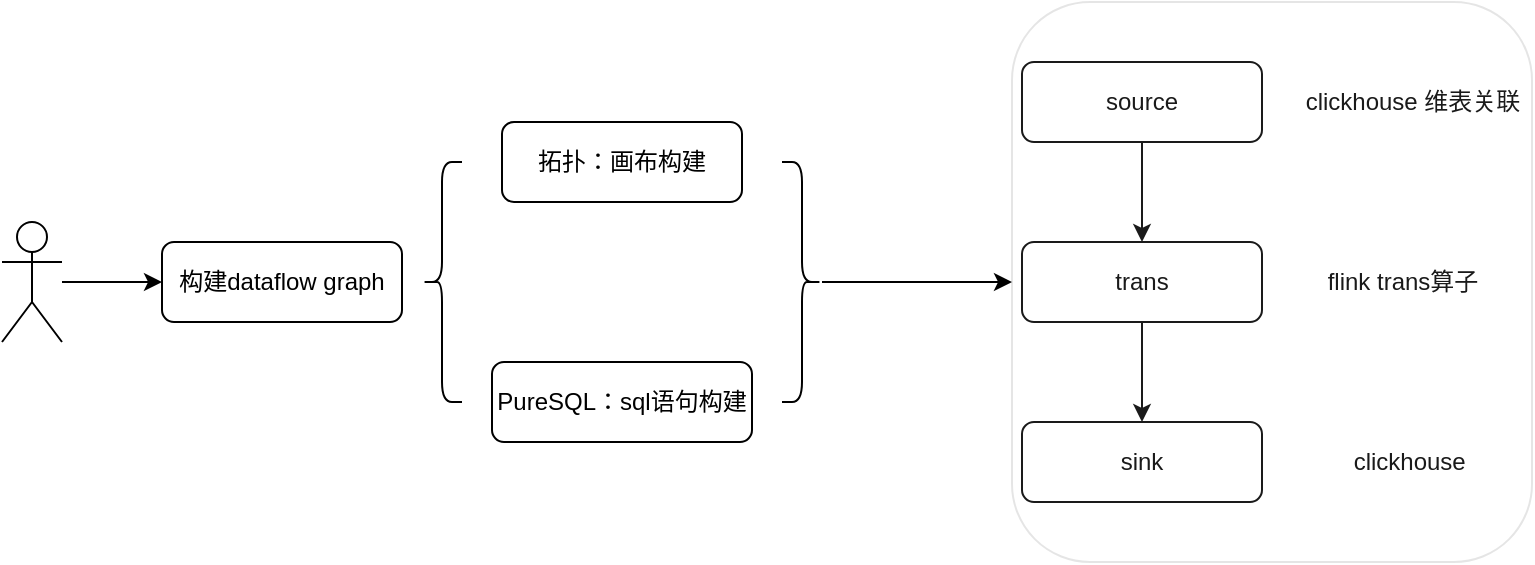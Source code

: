 <mxfile version="14.9.6" type="github">
  <diagram id="6RUL1hKSt60mTli8rKNV" name="Page-1">
    <mxGraphModel dx="1042" dy="1729" grid="1" gridSize="10" guides="1" tooltips="1" connect="1" arrows="1" fold="1" page="1" pageScale="1" pageWidth="827" pageHeight="1169" math="0" shadow="0">
      <root>
        <mxCell id="0" />
        <mxCell id="1" parent="0" />
        <mxCell id="SJTj9x2JXRS4X-2ciBz2-8" value="" style="edgeStyle=orthogonalEdgeStyle;rounded=0;orthogonalLoop=1;jettySize=auto;html=1;" parent="1" source="SJTj9x2JXRS4X-2ciBz2-2" target="SJTj9x2JXRS4X-2ciBz2-6" edge="1">
          <mxGeometry relative="1" as="geometry" />
        </mxCell>
        <mxCell id="SJTj9x2JXRS4X-2ciBz2-2" value="trans" style="rounded=1;whiteSpace=wrap;html=1;" parent="1" vertex="1">
          <mxGeometry x="541" y="-220" width="120" height="40" as="geometry" />
        </mxCell>
        <mxCell id="SJTj9x2JXRS4X-2ciBz2-7" value="" style="edgeStyle=orthogonalEdgeStyle;rounded=0;orthogonalLoop=1;jettySize=auto;html=1;" parent="1" source="SJTj9x2JXRS4X-2ciBz2-5" target="SJTj9x2JXRS4X-2ciBz2-2" edge="1">
          <mxGeometry relative="1" as="geometry" />
        </mxCell>
        <mxCell id="SJTj9x2JXRS4X-2ciBz2-5" value="source" style="rounded=1;whiteSpace=wrap;html=1;" parent="1" vertex="1">
          <mxGeometry x="541" y="-310" width="120" height="40" as="geometry" />
        </mxCell>
        <mxCell id="SJTj9x2JXRS4X-2ciBz2-6" value="sink" style="rounded=1;whiteSpace=wrap;html=1;" parent="1" vertex="1">
          <mxGeometry x="541" y="-130" width="120" height="40" as="geometry" />
        </mxCell>
        <mxCell id="SJTj9x2JXRS4X-2ciBz2-10" value="clickhouse 维表关联" style="text;html=1;align=center;verticalAlign=middle;resizable=0;points=[];autosize=1;strokeColor=none;" parent="1" vertex="1">
          <mxGeometry x="676" y="-300" width="120" height="20" as="geometry" />
        </mxCell>
        <mxCell id="SJTj9x2JXRS4X-2ciBz2-11" value="clickhouse&amp;nbsp;" style="text;html=1;align=center;verticalAlign=middle;resizable=0;points=[];autosize=1;strokeColor=none;" parent="1" vertex="1">
          <mxGeometry x="701" y="-120" width="70" height="20" as="geometry" />
        </mxCell>
        <mxCell id="SJTj9x2JXRS4X-2ciBz2-12" value="flink trans算子" style="text;html=1;align=center;verticalAlign=middle;resizable=0;points=[];autosize=1;strokeColor=none;" parent="1" vertex="1">
          <mxGeometry x="686" y="-210" width="90" height="20" as="geometry" />
        </mxCell>
        <mxCell id="SJTj9x2JXRS4X-2ciBz2-15" value="构建dataflow graph" style="rounded=1;whiteSpace=wrap;html=1;" parent="1" vertex="1">
          <mxGeometry x="111" y="-220" width="120" height="40" as="geometry" />
        </mxCell>
        <mxCell id="SJTj9x2JXRS4X-2ciBz2-17" value="" style="edgeStyle=orthogonalEdgeStyle;rounded=0;orthogonalLoop=1;jettySize=auto;html=1;" parent="1" source="SJTj9x2JXRS4X-2ciBz2-16" target="SJTj9x2JXRS4X-2ciBz2-15" edge="1">
          <mxGeometry relative="1" as="geometry" />
        </mxCell>
        <mxCell id="SJTj9x2JXRS4X-2ciBz2-16" value="" style="shape=umlActor;verticalLabelPosition=bottom;verticalAlign=top;html=1;outlineConnect=0;" parent="1" vertex="1">
          <mxGeometry x="31" y="-230" width="30" height="60" as="geometry" />
        </mxCell>
        <mxCell id="SJTj9x2JXRS4X-2ciBz2-19" value="" style="shape=curlyBracket;whiteSpace=wrap;html=1;rounded=1;" parent="1" vertex="1">
          <mxGeometry x="241" y="-260" width="20" height="120" as="geometry" />
        </mxCell>
        <mxCell id="SJTj9x2JXRS4X-2ciBz2-21" value="拓扑：画布构建" style="rounded=1;whiteSpace=wrap;html=1;" parent="1" vertex="1">
          <mxGeometry x="281" y="-280" width="120" height="40" as="geometry" />
        </mxCell>
        <mxCell id="SJTj9x2JXRS4X-2ciBz2-22" value="PureSQL：sql语句构建" style="rounded=1;whiteSpace=wrap;html=1;" parent="1" vertex="1">
          <mxGeometry x="276" y="-160" width="130" height="40" as="geometry" />
        </mxCell>
        <mxCell id="SJTj9x2JXRS4X-2ciBz2-26" value="" style="edgeStyle=orthogonalEdgeStyle;rounded=0;orthogonalLoop=1;jettySize=auto;html=1;" parent="1" source="SJTj9x2JXRS4X-2ciBz2-23" target="SJTj9x2JXRS4X-2ciBz2-25" edge="1">
          <mxGeometry relative="1" as="geometry" />
        </mxCell>
        <mxCell id="SJTj9x2JXRS4X-2ciBz2-23" value="" style="shape=curlyBracket;whiteSpace=wrap;html=1;rounded=1;flipH=1;" parent="1" vertex="1">
          <mxGeometry x="421" y="-260" width="20" height="120" as="geometry" />
        </mxCell>
        <mxCell id="SJTj9x2JXRS4X-2ciBz2-25" value="" style="rounded=1;whiteSpace=wrap;html=1;opacity=10;" parent="1" vertex="1">
          <mxGeometry x="536" y="-340" width="260" height="280" as="geometry" />
        </mxCell>
      </root>
    </mxGraphModel>
  </diagram>
</mxfile>
